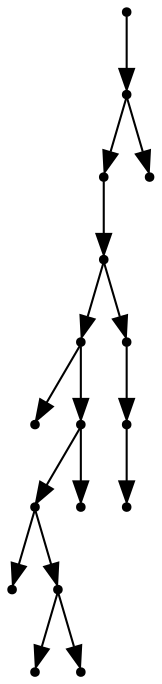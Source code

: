 digraph {
  16 [shape=point];
  15 [shape=point];
  13 [shape=point];
  12 [shape=point];
  8 [shape=point];
  0 [shape=point];
  7 [shape=point];
  5 [shape=point];
  1 [shape=point];
  4 [shape=point];
  2 [shape=point];
  3 [shape=point];
  6 [shape=point];
  11 [shape=point];
  10 [shape=point];
  9 [shape=point];
  14 [shape=point];
16 -> 15;
15 -> 13;
13 -> 12;
12 -> 8;
8 -> 0;
8 -> 7;
7 -> 5;
5 -> 1;
5 -> 4;
4 -> 2;
4 -> 3;
7 -> 6;
12 -> 11;
11 -> 10;
10 -> 9;
15 -> 14;
}
